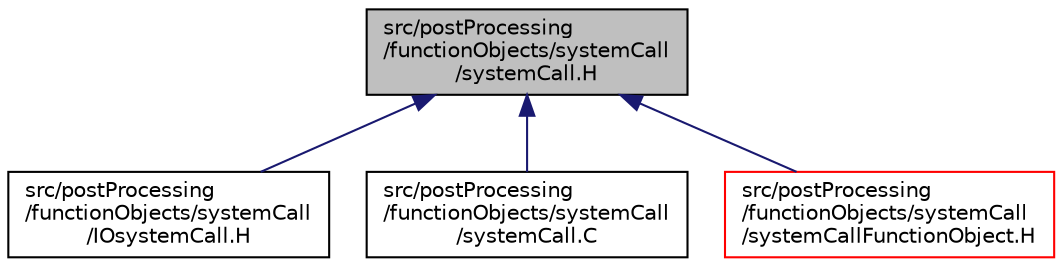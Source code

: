 digraph "src/postProcessing/functionObjects/systemCall/systemCall.H"
{
  bgcolor="transparent";
  edge [fontname="Helvetica",fontsize="10",labelfontname="Helvetica",labelfontsize="10"];
  node [fontname="Helvetica",fontsize="10",shape=record];
  Node1 [label="src/postProcessing\l/functionObjects/systemCall\l/systemCall.H",height=0.2,width=0.4,color="black", fillcolor="grey75", style="filled", fontcolor="black"];
  Node1 -> Node2 [dir="back",color="midnightblue",fontsize="10",style="solid",fontname="Helvetica"];
  Node2 [label="src/postProcessing\l/functionObjects/systemCall\l/IOsystemCall.H",height=0.2,width=0.4,color="black",URL="$a09337.html"];
  Node1 -> Node3 [dir="back",color="midnightblue",fontsize="10",style="solid",fontname="Helvetica"];
  Node3 [label="src/postProcessing\l/functionObjects/systemCall\l/systemCall.C",height=0.2,width=0.4,color="black",URL="$a09338.html"];
  Node1 -> Node4 [dir="back",color="midnightblue",fontsize="10",style="solid",fontname="Helvetica"];
  Node4 [label="src/postProcessing\l/functionObjects/systemCall\l/systemCallFunctionObject.H",height=0.2,width=0.4,color="red",URL="$a09341.html"];
}
